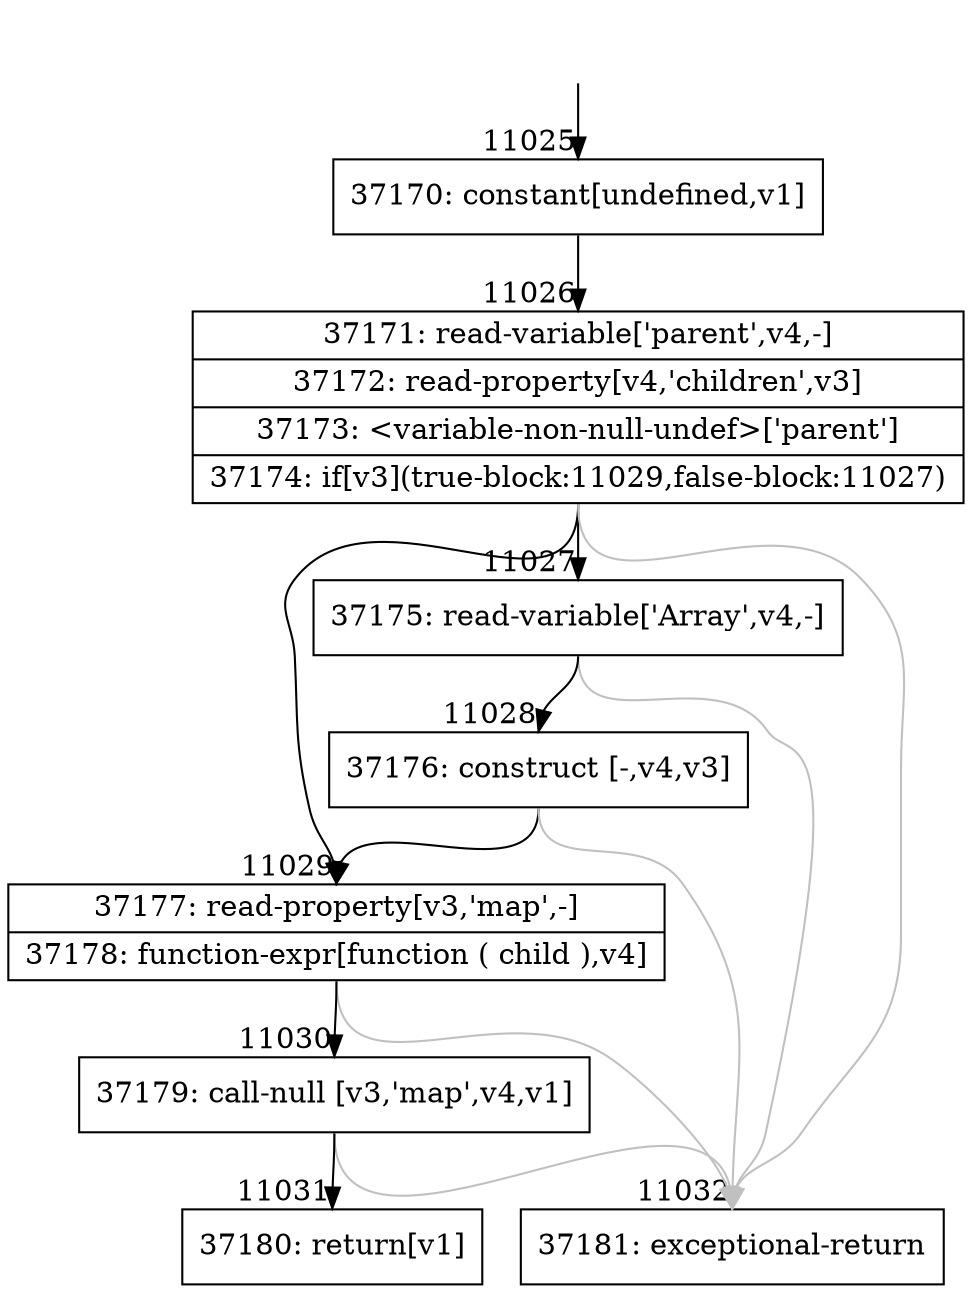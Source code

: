 digraph {
rankdir="TD"
BB_entry1011[shape=none,label=""];
BB_entry1011 -> BB11025 [tailport=s, headport=n, headlabel="    11025"]
BB11025 [shape=record label="{37170: constant[undefined,v1]}" ] 
BB11025 -> BB11026 [tailport=s, headport=n, headlabel="      11026"]
BB11026 [shape=record label="{37171: read-variable['parent',v4,-]|37172: read-property[v4,'children',v3]|37173: \<variable-non-null-undef\>['parent']|37174: if[v3](true-block:11029,false-block:11027)}" ] 
BB11026 -> BB11029 [tailport=s, headport=n, headlabel="      11029"]
BB11026 -> BB11027 [tailport=s, headport=n, headlabel="      11027"]
BB11026 -> BB11032 [tailport=s, headport=n, color=gray, headlabel="      11032"]
BB11027 [shape=record label="{37175: read-variable['Array',v4,-]}" ] 
BB11027 -> BB11028 [tailport=s, headport=n, headlabel="      11028"]
BB11027 -> BB11032 [tailport=s, headport=n, color=gray]
BB11028 [shape=record label="{37176: construct [-,v4,v3]}" ] 
BB11028 -> BB11029 [tailport=s, headport=n]
BB11028 -> BB11032 [tailport=s, headport=n, color=gray]
BB11029 [shape=record label="{37177: read-property[v3,'map',-]|37178: function-expr[function ( child ),v4]}" ] 
BB11029 -> BB11030 [tailport=s, headport=n, headlabel="      11030"]
BB11029 -> BB11032 [tailport=s, headport=n, color=gray]
BB11030 [shape=record label="{37179: call-null [v3,'map',v4,v1]}" ] 
BB11030 -> BB11031 [tailport=s, headport=n, headlabel="      11031"]
BB11030 -> BB11032 [tailport=s, headport=n, color=gray]
BB11031 [shape=record label="{37180: return[v1]}" ] 
BB11032 [shape=record label="{37181: exceptional-return}" ] 
//#$~ 6558
}
